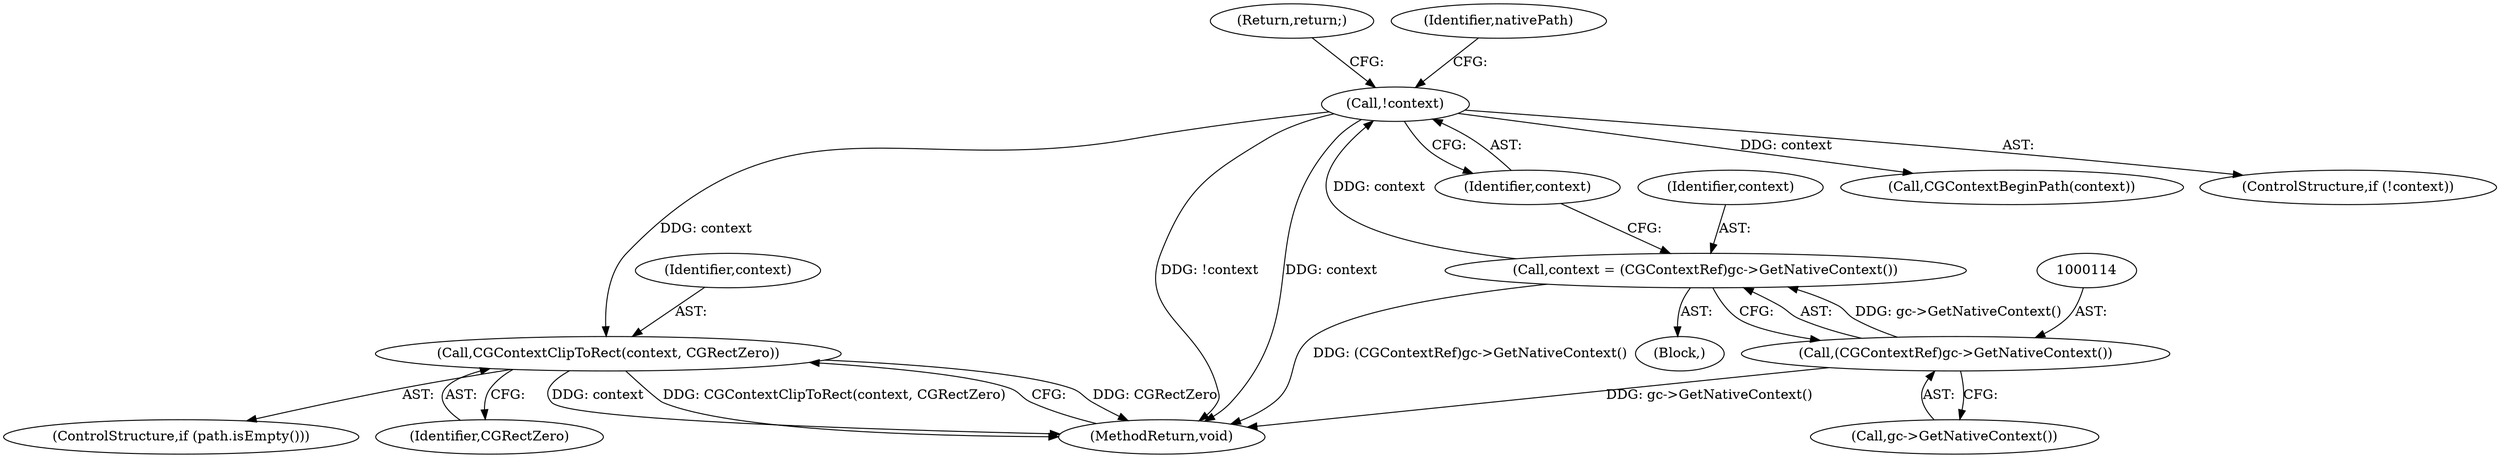 digraph "1_Chrome_adb3498ca0b69561d8c6b60bab641de4b0e37dbf_0@del" {
"1000128" [label="(Call,CGContextClipToRect(context, CGRectZero))"];
"1000117" [label="(Call,!context)"];
"1000111" [label="(Call,context = (CGContextRef)gc->GetNativeContext())"];
"1000113" [label="(Call,(CGContextRef)gc->GetNativeContext())"];
"1000115" [label="(Call,gc->GetNativeContext())"];
"1000102" [label="(Block,)"];
"1000142" [label="(MethodReturn,void)"];
"1000117" [label="(Call,!context)"];
"1000111" [label="(Call,context = (CGContextRef)gc->GetNativeContext())"];
"1000118" [label="(Identifier,context)"];
"1000126" [label="(ControlStructure,if (path.isEmpty()))"];
"1000119" [label="(Return,return;)"];
"1000128" [label="(Call,CGContextClipToRect(context, CGRectZero))"];
"1000122" [label="(Identifier,nativePath)"];
"1000135" [label="(Call,CGContextBeginPath(context))"];
"1000113" [label="(Call,(CGContextRef)gc->GetNativeContext())"];
"1000112" [label="(Identifier,context)"];
"1000130" [label="(Identifier,CGRectZero)"];
"1000116" [label="(ControlStructure,if (!context))"];
"1000129" [label="(Identifier,context)"];
"1000128" -> "1000126"  [label="AST: "];
"1000128" -> "1000130"  [label="CFG: "];
"1000129" -> "1000128"  [label="AST: "];
"1000130" -> "1000128"  [label="AST: "];
"1000142" -> "1000128"  [label="CFG: "];
"1000128" -> "1000142"  [label="DDG: CGRectZero"];
"1000128" -> "1000142"  [label="DDG: context"];
"1000128" -> "1000142"  [label="DDG: CGContextClipToRect(context, CGRectZero)"];
"1000117" -> "1000128"  [label="DDG: context"];
"1000117" -> "1000116"  [label="AST: "];
"1000117" -> "1000118"  [label="CFG: "];
"1000118" -> "1000117"  [label="AST: "];
"1000119" -> "1000117"  [label="CFG: "];
"1000122" -> "1000117"  [label="CFG: "];
"1000117" -> "1000142"  [label="DDG: !context"];
"1000117" -> "1000142"  [label="DDG: context"];
"1000111" -> "1000117"  [label="DDG: context"];
"1000117" -> "1000135"  [label="DDG: context"];
"1000111" -> "1000102"  [label="AST: "];
"1000111" -> "1000113"  [label="CFG: "];
"1000112" -> "1000111"  [label="AST: "];
"1000113" -> "1000111"  [label="AST: "];
"1000118" -> "1000111"  [label="CFG: "];
"1000111" -> "1000142"  [label="DDG: (CGContextRef)gc->GetNativeContext()"];
"1000113" -> "1000111"  [label="DDG: gc->GetNativeContext()"];
"1000113" -> "1000115"  [label="CFG: "];
"1000114" -> "1000113"  [label="AST: "];
"1000115" -> "1000113"  [label="AST: "];
"1000113" -> "1000142"  [label="DDG: gc->GetNativeContext()"];
}

